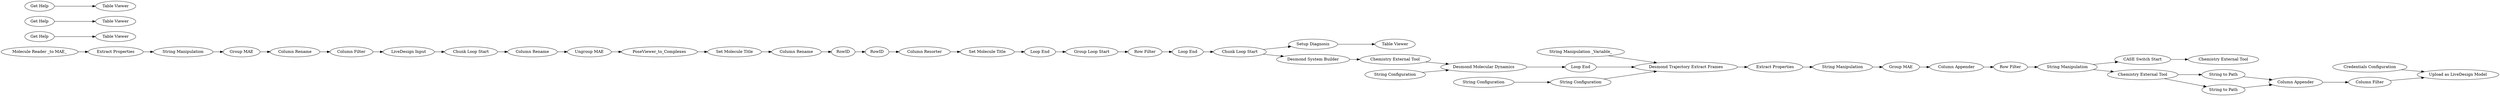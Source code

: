 digraph {
	"-661218638563598787_15563" [label="Group MAE"]
	"-5395386042691927253_15559" [label="Table Viewer"]
	"7353611819391337618_15550" [label="Row Filter"]
	"7353611819391337618_15308" [label=PoseViewer_to_Complexes]
	"-5395386042691927253_15560" [label="Table Viewer"]
	"-661218638563598787_15559" [label="String Manipulation _Variable_"]
	"7353611819391337618_15175" [label=RowID]
	"-5395386042691927253_15566" [label="CASE Switch Start"]
	"3184209526088066989_15548" [label="Column Filter"]
	"-3086868366396776059_15542" [label="Upload as LiveDesign Model"]
	"-5395386042691927253_15558" [label="Get Help"]
	"-5395386042691927253_15564" [label="String to Path"]
	"-3086868366396776059_8415" [label="Chemistry External Tool"]
	"7353611819391337618_15306" [label="Ungroup MAE"]
	"-3086868366396776059_8426" [label="Desmond Molecular Dynamics"]
	"-3086868366396776059_15524" [label="LiveDesign Input"]
	"-661218638563598787_15560" [label="Extract Properties"]
	"7353611819391337618_15171" [label="Column Resorter"]
	"7353611819391337618_15552" [label="Loop End"]
	"-5395386042691927253_15563" [label="Table Viewer"]
	"-5395386042691927253_15561" [label="Chemistry External Tool"]
	"3184209526088066989_15526" [label="Column Rename"]
	"7353611819391337618_15530" [label="Chunk Loop Start"]
	"7353611819391337618_15551" [label="Group Loop Start"]
	"-3086868366396776059_15550" [label="Chunk Loop Start"]
	"7353611819391337618_15167" [label="Set Molecule Title"]
	"7353611819391337618_15176" [label=RowID]
	"-3086868366396776059_15543" [label="Column Filter"]
	"-3086868366396776059_15531" [label="Loop End"]
	"3184209526088066989_15525" [label="Extract Properties"]
	"-5395386042691927253_15562" [label="Get Help"]
	"-661218638563598787_15564" [label="Column Appender"]
	"-3086868366396776059_15557" [label="String Configuration"]
	"-3086868366396776059_15036" [label="Credentials Configuration"]
	"7353611819391337618_15172" [label="Set Molecule Title"]
	"3184209526088066989_15549" [label="String Manipulation"]
	"7353611819391337618_15304" [label="Column Rename"]
	"-5395386042691927253_15541" [label="Row Filter"]
	"7353611819391337618_15549" [label="Loop End"]
	"-3086868366396776059_15514" [label="Molecule Reader _to MAE_"]
	"3184209526088066989_15546" [label="Group MAE"]
	"-5395386042691927253_15540" [label="String Manipulation"]
	"-661218638563598787_15562" [label="String Manipulation"]
	"-5395386042691927253_15037" [label="String to Path"]
	"-3086868366396776059_15558" [label="String Configuration"]
	"-3086868366396776059_15554" [label="Table Viewer"]
	"7353611819391337618_15170" [label="Column Rename"]
	"-3086868366396776059_15553" [label="Setup Diagnosis"]
	"-5395386042691927253_15536" [label="Chemistry External Tool"]
	"-661218638563598787_15555" [label="Desmond Trajectory Extract Frames"]
	"-5395386042691927253_15557" [label="Get Help"]
	"-5395386042691927253_15565" [label="Column Appender"]
	"-3086868366396776059_15552" [label="String Configuration"]
	"-3086868366396776059_8390" [label="Desmond System Builder"]
	"-5395386042691927253_15565" -> "-3086868366396776059_15543"
	"3184209526088066989_15548" -> "-3086868366396776059_15524"
	"7353611819391337618_15308" -> "7353611819391337618_15172"
	"7353611819391337618_15530" -> "7353611819391337618_15304"
	"-5395386042691927253_15541" -> "-5395386042691927253_15540"
	"-3086868366396776059_8390" -> "-3086868366396776059_8415"
	"7353611819391337618_15550" -> "7353611819391337618_15552"
	"-3086868366396776059_8415" -> "-3086868366396776059_8426"
	"-5395386042691927253_15540" -> "-5395386042691927253_15566"
	"-5395386042691927253_15566" -> "-5395386042691927253_15536"
	"7353611819391337618_15175" -> "7353611819391337618_15176"
	"-3086868366396776059_15552" -> "-3086868366396776059_8426"
	"-3086868366396776059_15550" -> "-3086868366396776059_15553"
	"-5395386042691927253_15037" -> "-5395386042691927253_15565"
	"-661218638563598787_15563" -> "-661218638563598787_15564"
	"-3086868366396776059_15524" -> "7353611819391337618_15530"
	"7353611819391337618_15551" -> "7353611819391337618_15550"
	"7353611819391337618_15172" -> "7353611819391337618_15170"
	"-3086868366396776059_15553" -> "-3086868366396776059_15554"
	"3184209526088066989_15546" -> "3184209526088066989_15526"
	"-3086868366396776059_15514" -> "3184209526088066989_15525"
	"3184209526088066989_15526" -> "3184209526088066989_15548"
	"-5395386042691927253_15561" -> "-5395386042691927253_15037"
	"7353611819391337618_15304" -> "7353611819391337618_15306"
	"7353611819391337618_15176" -> "7353611819391337618_15171"
	"-3086868366396776059_15531" -> "-661218638563598787_15555"
	"7353611819391337618_15306" -> "7353611819391337618_15308"
	"-661218638563598787_15555" -> "-661218638563598787_15560"
	"3184209526088066989_15525" -> "3184209526088066989_15549"
	"-5395386042691927253_15561" -> "-5395386042691927253_15564"
	"7353611819391337618_15171" -> "7353611819391337618_15167"
	"-5395386042691927253_15564" -> "-5395386042691927253_15565"
	"-3086868366396776059_8426" -> "-3086868366396776059_15531"
	"-661218638563598787_15560" -> "-661218638563598787_15562"
	"-3086868366396776059_15557" -> "-661218638563598787_15555"
	"7353611819391337618_15170" -> "7353611819391337618_15175"
	"7353611819391337618_15167" -> "7353611819391337618_15549"
	"-5395386042691927253_15540" -> "-5395386042691927253_15561"
	"-3086868366396776059_15558" -> "-3086868366396776059_15557"
	"-5395386042691927253_15557" -> "-5395386042691927253_15560"
	"7353611819391337618_15552" -> "-3086868366396776059_15550"
	"-661218638563598787_15559" -> "-661218638563598787_15555"
	"-661218638563598787_15564" -> "-5395386042691927253_15541"
	"-5395386042691927253_15558" -> "-5395386042691927253_15559"
	"-3086868366396776059_15543" -> "-3086868366396776059_15542"
	"3184209526088066989_15549" -> "3184209526088066989_15546"
	"-3086868366396776059_15036" -> "-3086868366396776059_15542"
	"-661218638563598787_15562" -> "-661218638563598787_15563"
	"-5395386042691927253_15562" -> "-5395386042691927253_15563"
	"-3086868366396776059_15550" -> "-3086868366396776059_8390"
	"7353611819391337618_15549" -> "7353611819391337618_15551"
	rankdir=LR
}
